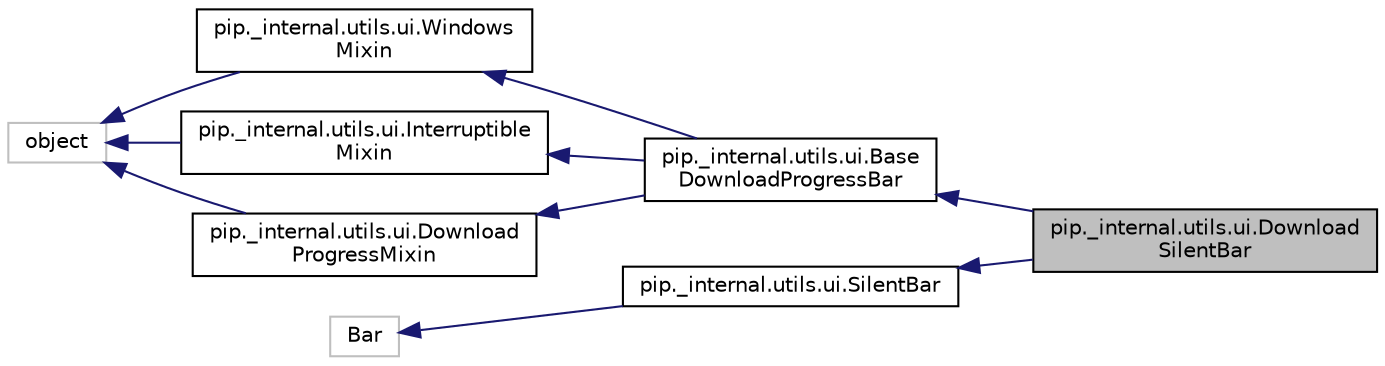 digraph "pip._internal.utils.ui.DownloadSilentBar"
{
  edge [fontname="Helvetica",fontsize="10",labelfontname="Helvetica",labelfontsize="10"];
  node [fontname="Helvetica",fontsize="10",shape=record];
  rankdir="LR";
  Node8 [label="pip._internal.utils.ui.Download\lSilentBar",height=0.2,width=0.4,color="black", fillcolor="grey75", style="filled", fontcolor="black"];
  Node9 -> Node8 [dir="back",color="midnightblue",fontsize="10",style="solid",fontname="Helvetica"];
  Node9 [label="pip._internal.utils.ui.Base\lDownloadProgressBar",height=0.2,width=0.4,color="black", fillcolor="white", style="filled",URL="$classpip_1_1__internal_1_1utils_1_1ui_1_1_base_download_progress_bar.html"];
  Node10 -> Node9 [dir="back",color="midnightblue",fontsize="10",style="solid",fontname="Helvetica"];
  Node10 [label="pip._internal.utils.ui.Windows\lMixin",height=0.2,width=0.4,color="black", fillcolor="white", style="filled",URL="$classpip_1_1__internal_1_1utils_1_1ui_1_1_windows_mixin.html"];
  Node11 -> Node10 [dir="back",color="midnightblue",fontsize="10",style="solid",fontname="Helvetica"];
  Node11 [label="object",height=0.2,width=0.4,color="grey75", fillcolor="white", style="filled"];
  Node12 -> Node9 [dir="back",color="midnightblue",fontsize="10",style="solid",fontname="Helvetica"];
  Node12 [label="pip._internal.utils.ui.Interruptible\lMixin",height=0.2,width=0.4,color="black", fillcolor="white", style="filled",URL="$classpip_1_1__internal_1_1utils_1_1ui_1_1_interruptible_mixin.html"];
  Node11 -> Node12 [dir="back",color="midnightblue",fontsize="10",style="solid",fontname="Helvetica"];
  Node13 -> Node9 [dir="back",color="midnightblue",fontsize="10",style="solid",fontname="Helvetica"];
  Node13 [label="pip._internal.utils.ui.Download\lProgressMixin",height=0.2,width=0.4,color="black", fillcolor="white", style="filled",URL="$classpip_1_1__internal_1_1utils_1_1ui_1_1_download_progress_mixin.html"];
  Node11 -> Node13 [dir="back",color="midnightblue",fontsize="10",style="solid",fontname="Helvetica"];
  Node14 -> Node8 [dir="back",color="midnightblue",fontsize="10",style="solid",fontname="Helvetica"];
  Node14 [label="pip._internal.utils.ui.SilentBar",height=0.2,width=0.4,color="black", fillcolor="white", style="filled",URL="$classpip_1_1__internal_1_1utils_1_1ui_1_1_silent_bar.html"];
  Node15 -> Node14 [dir="back",color="midnightblue",fontsize="10",style="solid",fontname="Helvetica"];
  Node15 [label="Bar",height=0.2,width=0.4,color="grey75", fillcolor="white", style="filled"];
}
